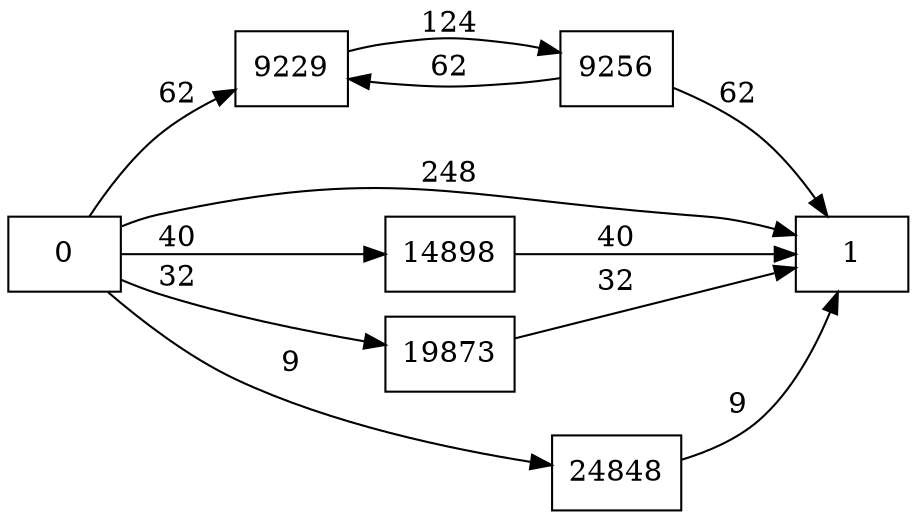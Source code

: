 digraph {
	graph [rankdir=LR]
	node [shape=rectangle]
	9229 -> 9256 [label=124]
	9256 -> 9229 [label=62]
	9256 -> 1 [label=62]
	14898 -> 1 [label=40]
	19873 -> 1 [label=32]
	24848 -> 1 [label=9]
	0 -> 1 [label=248]
	0 -> 9229 [label=62]
	0 -> 14898 [label=40]
	0 -> 19873 [label=32]
	0 -> 24848 [label=9]
}
